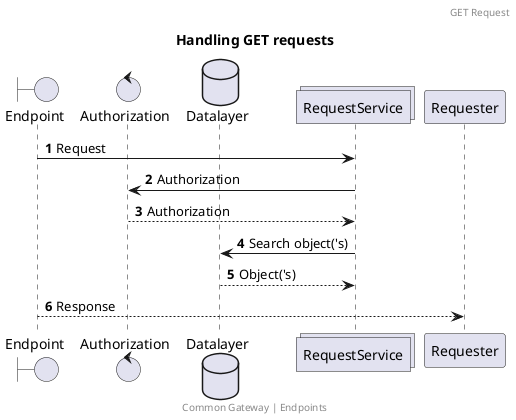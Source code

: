 @startuml
title: Handling GET requests
footer: Common Gateway | Endpoints
header: GET Request
autonumber

boundary    Endpoint         as Endpoint
control     Authorization    as Authorization
database    Datalayer        as Datalayer
collections RequestService   as RequestService

Endpoint -> RequestService: Request
RequestService -> Authorization  : Authorization
Authorization --> RequestService  : Authorization
RequestService -> Datalayer : Search object('s)
Datalayer --> RequestService: Object('s)
Endpoint --> Requester: Response
@enduml